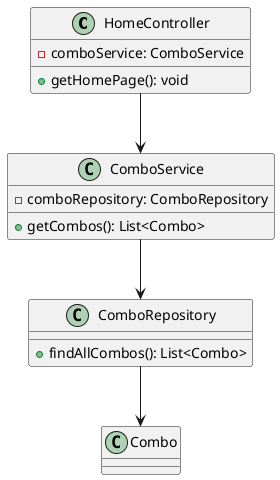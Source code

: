 @startuml

class HomeController {
    - comboService: ComboService
    + getHomePage(): void
}

class ComboService {
    - comboRepository: ComboRepository
    + getCombos(): List<Combo>
}

class ComboRepository {
    + findAllCombos(): List<Combo>
}

class Combo {

}

HomeController --> ComboService
ComboService --> ComboRepository
ComboRepository --> Combo

@enduml
